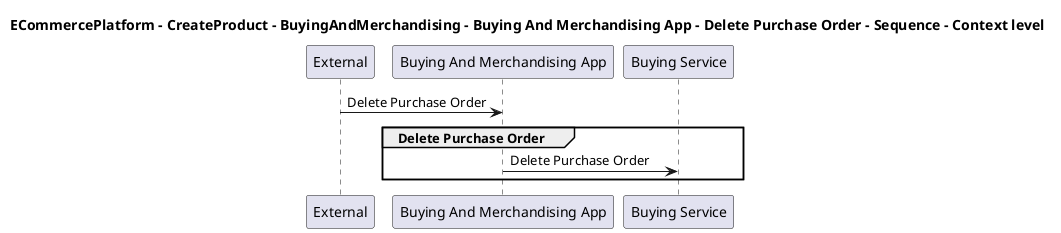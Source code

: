 @startuml

title ECommercePlatform - CreateProduct - BuyingAndMerchandising - Buying And Merchandising App - Delete Purchase Order - Sequence - Context level

participant "External" as C4InterFlow.SoftwareSystems.ExternalSystem
participant "Buying And Merchandising App" as ECommercePlatform.CreateProduct.BuyingAndMerchandising.SoftwareSystems.BuyingAndMerchandisingApp
participant "Buying Service" as ECommercePlatform.CreateProduct.BuyingAndMerchandising.SoftwareSystems.BuyingService

C4InterFlow.SoftwareSystems.ExternalSystem -> ECommercePlatform.CreateProduct.BuyingAndMerchandising.SoftwareSystems.BuyingAndMerchandisingApp : Delete Purchase Order
group Delete Purchase Order
ECommercePlatform.CreateProduct.BuyingAndMerchandising.SoftwareSystems.BuyingAndMerchandisingApp -> ECommercePlatform.CreateProduct.BuyingAndMerchandising.SoftwareSystems.BuyingService : Delete Purchase Order
end


@enduml
